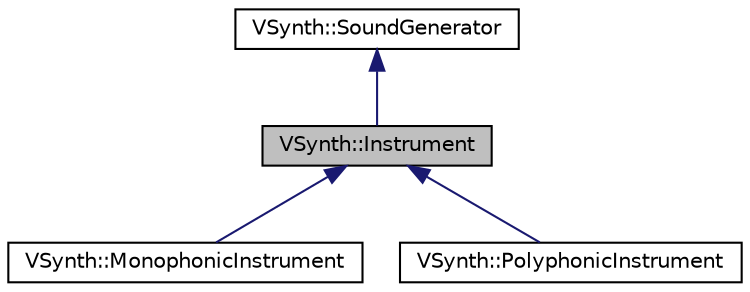 digraph "VSynth::Instrument"
{
 // LATEX_PDF_SIZE
  edge [fontname="Helvetica",fontsize="10",labelfontname="Helvetica",labelfontsize="10"];
  node [fontname="Helvetica",fontsize="10",shape=record];
  Node1 [label="VSynth::Instrument",height=0.2,width=0.4,color="black", fillcolor="grey75", style="filled", fontcolor="black",tooltip="Device capable of playing multiple notes with an ADSR envelope."];
  Node2 -> Node1 [dir="back",color="midnightblue",fontsize="10",style="solid",fontname="Helvetica"];
  Node2 [label="VSynth::SoundGenerator",height=0.2,width=0.4,color="black", fillcolor="white", style="filled",URL="$classVSynth_1_1SoundGenerator.html",tooltip="Sound generator."];
  Node1 -> Node3 [dir="back",color="midnightblue",fontsize="10",style="solid",fontname="Helvetica"];
  Node3 [label="VSynth::MonophonicInstrument",height=0.2,width=0.4,color="black", fillcolor="white", style="filled",URL="$classVSynth_1_1MonophonicInstrument.html",tooltip="Device capable of playing a single note at a time. A monophonic instrument is capable of playing only..."];
  Node1 -> Node4 [dir="back",color="midnightblue",fontsize="10",style="solid",fontname="Helvetica"];
  Node4 [label="VSynth::PolyphonicInstrument",height=0.2,width=0.4,color="black", fillcolor="white", style="filled",URL="$classVSynth_1_1PolyphonicInstrument.html",tooltip="Device capable of playing notes simultaneously A polyphonic instrument is capable of playing multiple..."];
}
